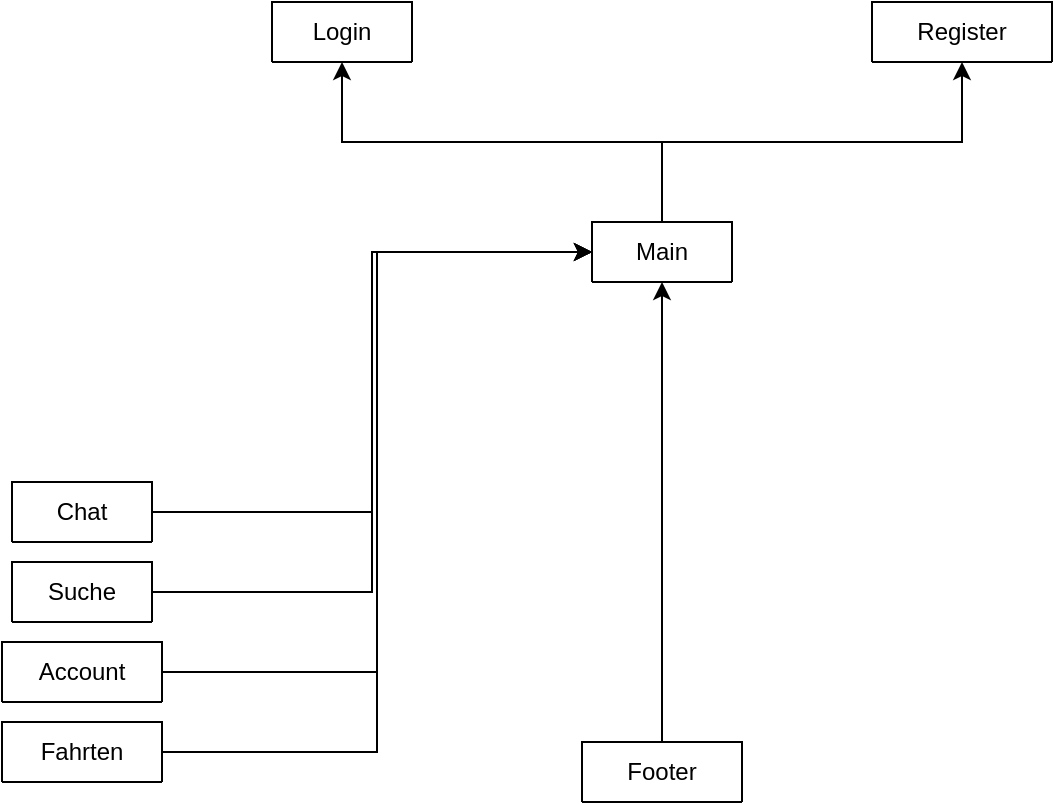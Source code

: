 <mxfile>
    <diagram name="React Components" id="wZZoViVA_h4Xo8THohrh">
        <mxGraphModel dx="462" dy="476" grid="1" gridSize="10" guides="1" tooltips="1" connect="1" arrows="1" fold="1" page="1" pageScale="1" pageWidth="827" pageHeight="1169" math="0" shadow="0">
            <root>
                <mxCell id="0"/>
                <mxCell id="1" parent="0"/>
                <mxCell id="PCf6qdfguc9l-rZVaCvD-1" value="Login" style="swimlane;fontStyle=0;childLayout=stackLayout;horizontal=1;startSize=30;horizontalStack=0;resizeParent=1;resizeParentMax=0;resizeLast=0;collapsible=1;marginBottom=0;whiteSpace=wrap;html=1;" parent="1" vertex="1" collapsed="1">
                    <mxGeometry x="170" y="250" width="70" height="30" as="geometry">
                        <mxRectangle x="150" y="280" width="140" height="65" as="alternateBounds"/>
                    </mxGeometry>
                </mxCell>
                <mxCell id="PCf6qdfguc9l-rZVaCvD-28" style="edgeStyle=orthogonalEdgeStyle;rounded=0;orthogonalLoop=1;jettySize=auto;html=1;entryX=0.5;entryY=1;entryDx=0;entryDy=0;" parent="1" source="PCf6qdfguc9l-rZVaCvD-6" target="PCf6qdfguc9l-rZVaCvD-16" edge="1">
                    <mxGeometry relative="1" as="geometry"/>
                </mxCell>
                <mxCell id="PCf6qdfguc9l-rZVaCvD-6" value="Footer" style="swimlane;fontStyle=0;childLayout=stackLayout;horizontal=1;startSize=30;horizontalStack=0;resizeParent=1;resizeParentMax=0;resizeLast=0;collapsible=1;marginBottom=0;whiteSpace=wrap;html=1;" parent="1" vertex="1" collapsed="1">
                    <mxGeometry x="325" y="620" width="80" height="30" as="geometry">
                        <mxRectangle x="100" y="490" width="140" height="60" as="alternateBounds"/>
                    </mxGeometry>
                </mxCell>
                <mxCell id="PCf6qdfguc9l-rZVaCvD-7" value="Text" style="text;html=1;align=center;verticalAlign=middle;resizable=0;points=[];autosize=1;strokeColor=none;fillColor=none;" parent="PCf6qdfguc9l-rZVaCvD-6" vertex="1">
                    <mxGeometry y="30" width="140" height="30" as="geometry"/>
                </mxCell>
                <mxCell id="PCf6qdfguc9l-rZVaCvD-26" style="edgeStyle=orthogonalEdgeStyle;rounded=0;orthogonalLoop=1;jettySize=auto;html=1;entryX=0;entryY=0.5;entryDx=0;entryDy=0;" parent="1" source="PCf6qdfguc9l-rZVaCvD-8" target="PCf6qdfguc9l-rZVaCvD-16" edge="1">
                    <mxGeometry relative="1" as="geometry"/>
                </mxCell>
                <mxCell id="PCf6qdfguc9l-rZVaCvD-8" value="Account" style="swimlane;fontStyle=0;childLayout=stackLayout;horizontal=1;startSize=30;horizontalStack=0;resizeParent=1;resizeParentMax=0;resizeLast=0;collapsible=1;marginBottom=0;whiteSpace=wrap;html=1;" parent="1" vertex="1" collapsed="1">
                    <mxGeometry x="35" y="570" width="80" height="30" as="geometry">
                        <mxRectangle x="570" y="380" width="140" height="60" as="alternateBounds"/>
                    </mxGeometry>
                </mxCell>
                <mxCell id="PCf6qdfguc9l-rZVaCvD-9" value="Text" style="text;html=1;align=center;verticalAlign=middle;resizable=0;points=[];autosize=1;strokeColor=none;fillColor=none;" parent="PCf6qdfguc9l-rZVaCvD-8" vertex="1">
                    <mxGeometry y="30" width="140" height="30" as="geometry"/>
                </mxCell>
                <mxCell id="PCf6qdfguc9l-rZVaCvD-27" style="edgeStyle=orthogonalEdgeStyle;rounded=0;orthogonalLoop=1;jettySize=auto;html=1;entryX=0;entryY=0.5;entryDx=0;entryDy=0;" parent="1" source="PCf6qdfguc9l-rZVaCvD-10" target="PCf6qdfguc9l-rZVaCvD-16" edge="1">
                    <mxGeometry relative="1" as="geometry"/>
                </mxCell>
                <mxCell id="PCf6qdfguc9l-rZVaCvD-10" value="Fahrten" style="swimlane;fontStyle=0;childLayout=stackLayout;horizontal=1;startSize=30;horizontalStack=0;resizeParent=1;resizeParentMax=0;resizeLast=0;collapsible=1;marginBottom=0;whiteSpace=wrap;html=1;" parent="1" vertex="1" collapsed="1">
                    <mxGeometry x="35" y="610" width="80" height="30" as="geometry">
                        <mxRectangle x="35" y="610" width="140" height="60" as="alternateBounds"/>
                    </mxGeometry>
                </mxCell>
                <mxCell id="PCf6qdfguc9l-rZVaCvD-11" value="Text" style="text;html=1;align=center;verticalAlign=middle;resizable=0;points=[];autosize=1;strokeColor=none;fillColor=none;" parent="PCf6qdfguc9l-rZVaCvD-10" vertex="1">
                    <mxGeometry y="30" width="140" height="30" as="geometry"/>
                </mxCell>
                <mxCell id="PCf6qdfguc9l-rZVaCvD-25" style="edgeStyle=orthogonalEdgeStyle;rounded=0;orthogonalLoop=1;jettySize=auto;html=1;entryX=0;entryY=0.5;entryDx=0;entryDy=0;" parent="1" source="PCf6qdfguc9l-rZVaCvD-12" target="PCf6qdfguc9l-rZVaCvD-16" edge="1">
                    <mxGeometry relative="1" as="geometry"/>
                </mxCell>
                <mxCell id="PCf6qdfguc9l-rZVaCvD-12" value="Suche" style="swimlane;fontStyle=0;childLayout=stackLayout;horizontal=1;startSize=30;horizontalStack=0;resizeParent=1;resizeParentMax=0;resizeLast=0;collapsible=1;marginBottom=0;whiteSpace=wrap;html=1;" parent="1" vertex="1" collapsed="1">
                    <mxGeometry x="40" y="530" width="70" height="30" as="geometry">
                        <mxRectangle x="320" y="510" width="140" height="60" as="alternateBounds"/>
                    </mxGeometry>
                </mxCell>
                <mxCell id="PCf6qdfguc9l-rZVaCvD-13" value="Text" style="text;html=1;align=center;verticalAlign=middle;resizable=0;points=[];autosize=1;strokeColor=none;fillColor=none;" parent="PCf6qdfguc9l-rZVaCvD-12" vertex="1">
                    <mxGeometry y="30" width="140" height="30" as="geometry"/>
                </mxCell>
                <mxCell id="PCf6qdfguc9l-rZVaCvD-14" value="Register" style="swimlane;fontStyle=0;childLayout=stackLayout;horizontal=1;startSize=30;horizontalStack=0;resizeParent=1;resizeParentMax=0;resizeLast=0;collapsible=1;marginBottom=0;whiteSpace=wrap;html=1;" parent="1" vertex="1" collapsed="1">
                    <mxGeometry x="470" y="250" width="90" height="30" as="geometry">
                        <mxRectangle x="430" y="290" width="140" height="65" as="alternateBounds"/>
                    </mxGeometry>
                </mxCell>
                <mxCell id="PCf6qdfguc9l-rZVaCvD-18" style="edgeStyle=orthogonalEdgeStyle;rounded=0;orthogonalLoop=1;jettySize=auto;html=1;entryX=0.5;entryY=1;entryDx=0;entryDy=0;exitX=0.5;exitY=0;exitDx=0;exitDy=0;" parent="1" source="PCf6qdfguc9l-rZVaCvD-16" target="PCf6qdfguc9l-rZVaCvD-14" edge="1">
                    <mxGeometry relative="1" as="geometry"/>
                </mxCell>
                <mxCell id="PCf6qdfguc9l-rZVaCvD-21" style="edgeStyle=orthogonalEdgeStyle;rounded=0;orthogonalLoop=1;jettySize=auto;html=1;entryX=0.5;entryY=1;entryDx=0;entryDy=0;exitX=0.5;exitY=0;exitDx=0;exitDy=0;" parent="1" source="PCf6qdfguc9l-rZVaCvD-16" target="PCf6qdfguc9l-rZVaCvD-1" edge="1">
                    <mxGeometry relative="1" as="geometry"/>
                </mxCell>
                <mxCell id="PCf6qdfguc9l-rZVaCvD-16" value="Main" style="swimlane;fontStyle=0;childLayout=stackLayout;horizontal=1;startSize=30;horizontalStack=0;resizeParent=1;resizeParentMax=0;resizeLast=0;collapsible=1;marginBottom=0;whiteSpace=wrap;html=1;" parent="1" vertex="1" collapsed="1">
                    <mxGeometry x="330" y="360" width="70" height="30" as="geometry">
                        <mxRectangle x="300" y="340" width="140" height="65" as="alternateBounds"/>
                    </mxGeometry>
                </mxCell>
                <mxCell id="PCf6qdfguc9l-rZVaCvD-24" style="edgeStyle=orthogonalEdgeStyle;rounded=0;orthogonalLoop=1;jettySize=auto;html=1;entryX=0;entryY=0.5;entryDx=0;entryDy=0;" parent="1" source="PCf6qdfguc9l-rZVaCvD-22" target="PCf6qdfguc9l-rZVaCvD-16" edge="1">
                    <mxGeometry relative="1" as="geometry"/>
                </mxCell>
                <mxCell id="PCf6qdfguc9l-rZVaCvD-22" value="Chat" style="swimlane;fontStyle=0;childLayout=stackLayout;horizontal=1;startSize=30;horizontalStack=0;resizeParent=1;resizeParentMax=0;resizeLast=0;collapsible=1;marginBottom=0;whiteSpace=wrap;html=1;" parent="1" vertex="1" collapsed="1">
                    <mxGeometry x="40" y="490" width="70" height="30" as="geometry">
                        <mxRectangle x="320" y="510" width="140" height="60" as="alternateBounds"/>
                    </mxGeometry>
                </mxCell>
                <mxCell id="PCf6qdfguc9l-rZVaCvD-23" value="Text" style="text;html=1;align=center;verticalAlign=middle;resizable=0;points=[];autosize=1;strokeColor=none;fillColor=none;" parent="PCf6qdfguc9l-rZVaCvD-22" vertex="1">
                    <mxGeometry y="30" width="140" height="30" as="geometry"/>
                </mxCell>
            </root>
        </mxGraphModel>
    </diagram>
    <diagram id="uXJNWDPwcrH2z0W_ZW9g" name="Pages">
        <mxGraphModel dx="1510" dy="697" grid="1" gridSize="10" guides="1" tooltips="1" connect="1" arrows="1" fold="1" page="1" pageScale="1" pageWidth="850" pageHeight="1100" math="0" shadow="0">
            <root>
                <mxCell id="0"/>
                <mxCell id="1" parent="0"/>
                <mxCell id="FDtehiIpZFqGHsLGMPMu-10" style="edgeStyle=none;html=1;exitX=1;exitY=0.5;exitDx=0;exitDy=0;entryX=0.5;entryY=0;entryDx=0;entryDy=0;" edge="1" parent="1" source="FDtehiIpZFqGHsLGMPMu-1" target="FDtehiIpZFqGHsLGMPMu-6">
                    <mxGeometry relative="1" as="geometry"/>
                </mxCell>
                <mxCell id="FDtehiIpZFqGHsLGMPMu-11" style="edgeStyle=none;html=1;exitX=0;exitY=0.5;exitDx=0;exitDy=0;entryX=0.5;entryY=0;entryDx=0;entryDy=0;" edge="1" parent="1" source="FDtehiIpZFqGHsLGMPMu-1" target="FDtehiIpZFqGHsLGMPMu-8">
                    <mxGeometry relative="1" as="geometry"/>
                </mxCell>
                <mxCell id="FDtehiIpZFqGHsLGMPMu-1" value="/" style="swimlane;whiteSpace=wrap;html=1;" vertex="1" parent="1">
                    <mxGeometry x="310" y="80" width="200" height="20" as="geometry"/>
                </mxCell>
                <mxCell id="FDtehiIpZFqGHsLGMPMu-6" value="/login" style="swimlane;whiteSpace=wrap;html=1;" vertex="1" parent="1">
                    <mxGeometry x="580" y="210" width="200" height="140" as="geometry"/>
                </mxCell>
                <mxCell id="FDtehiIpZFqGHsLGMPMu-7" value="Login" style="text;html=1;align=center;verticalAlign=middle;resizable=0;points=[];autosize=1;strokeColor=none;fillColor=none;" vertex="1" parent="FDtehiIpZFqGHsLGMPMu-6">
                    <mxGeometry x="75" y="55" width="50" height="30" as="geometry"/>
                </mxCell>
                <mxCell id="FDtehiIpZFqGHsLGMPMu-23" style="edgeStyle=none;html=1;exitX=0.5;exitY=1;exitDx=0;exitDy=0;entryX=0.5;entryY=0;entryDx=0;entryDy=0;" edge="1" parent="1" source="FDtehiIpZFqGHsLGMPMu-8" target="FDtehiIpZFqGHsLGMPMu-20">
                    <mxGeometry relative="1" as="geometry"/>
                </mxCell>
                <mxCell id="FDtehiIpZFqGHsLGMPMu-8" value="/user" style="swimlane;whiteSpace=wrap;html=1;" vertex="1" parent="1">
                    <mxGeometry x="50" y="210" width="200" height="20" as="geometry"/>
                </mxCell>
                <mxCell id="FDtehiIpZFqGHsLGMPMu-12" value="/booking" style="swimlane;whiteSpace=wrap;html=1;" vertex="1" parent="1">
                    <mxGeometry x="230" y="340" width="200" height="140" as="geometry"/>
                </mxCell>
                <mxCell id="FDtehiIpZFqGHsLGMPMu-13" value="Booking" style="text;html=1;align=center;verticalAlign=middle;resizable=0;points=[];autosize=1;strokeColor=none;fillColor=none;" vertex="1" parent="FDtehiIpZFqGHsLGMPMu-12">
                    <mxGeometry x="65" y="55" width="70" height="30" as="geometry"/>
                </mxCell>
                <mxCell id="FDtehiIpZFqGHsLGMPMu-19" value="Footer" style="text;html=1;align=center;verticalAlign=middle;resizable=0;points=[];autosize=1;strokeColor=none;fillColor=none;" vertex="1" parent="FDtehiIpZFqGHsLGMPMu-12">
                    <mxGeometry x="70" y="80" width="60" height="30" as="geometry"/>
                </mxCell>
                <mxCell id="FDtehiIpZFqGHsLGMPMu-17" style="edgeStyle=none;html=1;exitX=0.5;exitY=1;exitDx=0;exitDy=0;entryX=0.5;entryY=0;entryDx=0;entryDy=0;" edge="1" parent="1" source="FDtehiIpZFqGHsLGMPMu-8" target="FDtehiIpZFqGHsLGMPMu-12">
                    <mxGeometry relative="1" as="geometry">
                        <mxPoint x="150" y="350" as="sourcePoint"/>
                    </mxGeometry>
                </mxCell>
                <mxCell id="FDtehiIpZFqGHsLGMPMu-20" value="/search" style="swimlane;whiteSpace=wrap;html=1;" vertex="1" parent="1">
                    <mxGeometry x="-20" y="340" width="200" height="140" as="geometry"/>
                </mxCell>
                <mxCell id="FDtehiIpZFqGHsLGMPMu-21" value="Search" style="text;html=1;align=center;verticalAlign=middle;resizable=0;points=[];autosize=1;strokeColor=none;fillColor=none;" vertex="1" parent="FDtehiIpZFqGHsLGMPMu-20">
                    <mxGeometry x="70" y="55" width="60" height="30" as="geometry"/>
                </mxCell>
                <mxCell id="FDtehiIpZFqGHsLGMPMu-22" value="Footer" style="text;html=1;align=center;verticalAlign=middle;resizable=0;points=[];autosize=1;strokeColor=none;fillColor=none;" vertex="1" parent="FDtehiIpZFqGHsLGMPMu-20">
                    <mxGeometry x="70" y="80" width="60" height="30" as="geometry"/>
                </mxCell>
                <mxCell id="FDtehiIpZFqGHsLGMPMu-24" value="/chat" style="swimlane;whiteSpace=wrap;html=1;" vertex="1" parent="1">
                    <mxGeometry x="310" y="500" width="200" height="140" as="geometry"/>
                </mxCell>
                <mxCell id="FDtehiIpZFqGHsLGMPMu-25" value="Chat" style="text;html=1;align=center;verticalAlign=middle;resizable=0;points=[];autosize=1;strokeColor=none;fillColor=none;" vertex="1" parent="FDtehiIpZFqGHsLGMPMu-24">
                    <mxGeometry x="75" y="55" width="50" height="30" as="geometry"/>
                </mxCell>
                <mxCell id="FDtehiIpZFqGHsLGMPMu-26" value="Footer" style="text;html=1;align=center;verticalAlign=middle;resizable=0;points=[];autosize=1;strokeColor=none;fillColor=none;" vertex="1" parent="FDtehiIpZFqGHsLGMPMu-24">
                    <mxGeometry x="70" y="80" width="60" height="30" as="geometry"/>
                </mxCell>
                <mxCell id="FDtehiIpZFqGHsLGMPMu-27" value="/account" style="swimlane;whiteSpace=wrap;html=1;" vertex="1" parent="1">
                    <mxGeometry x="30" y="520" width="200" height="140" as="geometry"/>
                </mxCell>
                <mxCell id="FDtehiIpZFqGHsLGMPMu-28" value="Account" style="text;html=1;align=center;verticalAlign=middle;resizable=0;points=[];autosize=1;strokeColor=none;fillColor=none;" vertex="1" parent="FDtehiIpZFqGHsLGMPMu-27">
                    <mxGeometry x="65" y="55" width="70" height="30" as="geometry"/>
                </mxCell>
                <mxCell id="FDtehiIpZFqGHsLGMPMu-29" value="Footer" style="text;html=1;align=center;verticalAlign=middle;resizable=0;points=[];autosize=1;strokeColor=none;fillColor=none;" vertex="1" parent="FDtehiIpZFqGHsLGMPMu-27">
                    <mxGeometry x="70" y="80" width="60" height="30" as="geometry"/>
                </mxCell>
                <mxCell id="FDtehiIpZFqGHsLGMPMu-30" value="*" style="swimlane;whiteSpace=wrap;html=1;" vertex="1" parent="1">
                    <mxGeometry x="20" y="20" width="200" height="140" as="geometry"/>
                </mxCell>
                <mxCell id="FDtehiIpZFqGHsLGMPMu-31" value="NotFound" style="text;html=1;align=center;verticalAlign=middle;resizable=0;points=[];autosize=1;strokeColor=none;fillColor=none;" vertex="1" parent="FDtehiIpZFqGHsLGMPMu-30">
                    <mxGeometry x="60" y="55" width="80" height="30" as="geometry"/>
                </mxCell>
            </root>
        </mxGraphModel>
    </diagram>
</mxfile>